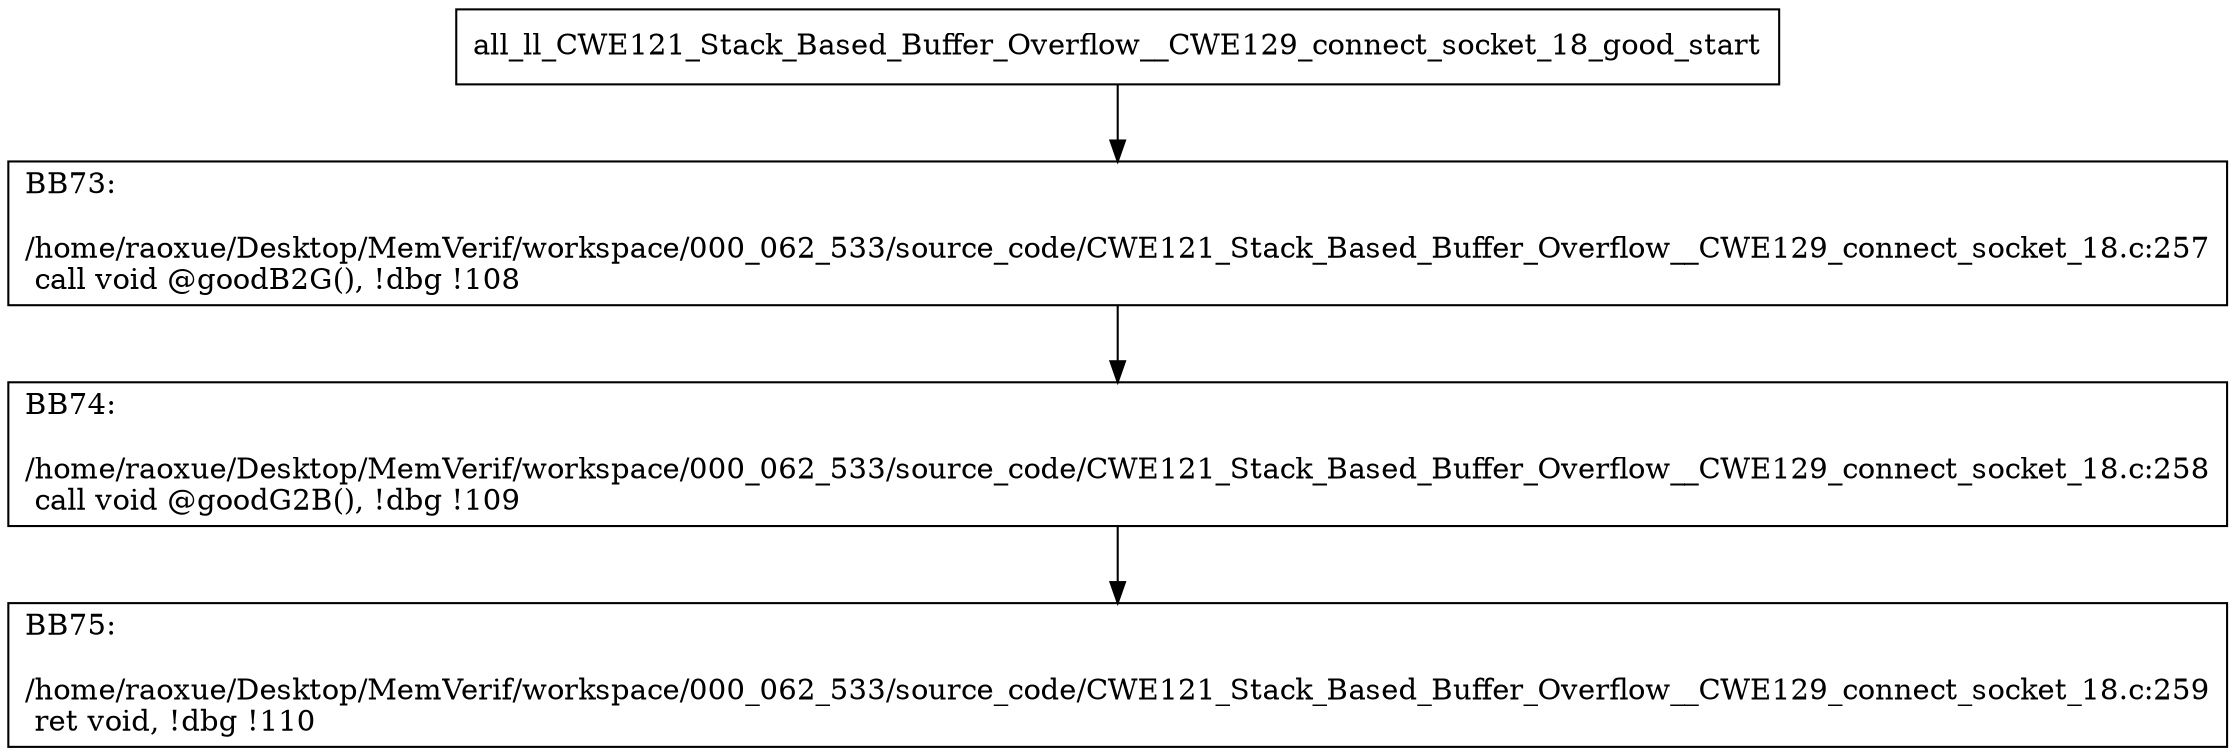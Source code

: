 digraph "CFG for'all_ll_CWE121_Stack_Based_Buffer_Overflow__CWE129_connect_socket_18_good' function" {
	BBall_ll_CWE121_Stack_Based_Buffer_Overflow__CWE129_connect_socket_18_good_start[shape=record,label="{all_ll_CWE121_Stack_Based_Buffer_Overflow__CWE129_connect_socket_18_good_start}"];
	BBall_ll_CWE121_Stack_Based_Buffer_Overflow__CWE129_connect_socket_18_good_start-> all_ll_CWE121_Stack_Based_Buffer_Overflow__CWE129_connect_socket_18_goodBB73;
	all_ll_CWE121_Stack_Based_Buffer_Overflow__CWE129_connect_socket_18_goodBB73 [shape=record, label="{BB73:\l\l/home/raoxue/Desktop/MemVerif/workspace/000_062_533/source_code/CWE121_Stack_Based_Buffer_Overflow__CWE129_connect_socket_18.c:257\l
  call void @goodB2G(), !dbg !108\l
}"];
	all_ll_CWE121_Stack_Based_Buffer_Overflow__CWE129_connect_socket_18_goodBB73-> all_ll_CWE121_Stack_Based_Buffer_Overflow__CWE129_connect_socket_18_goodBB74;
	all_ll_CWE121_Stack_Based_Buffer_Overflow__CWE129_connect_socket_18_goodBB74 [shape=record, label="{BB74:\l\l/home/raoxue/Desktop/MemVerif/workspace/000_062_533/source_code/CWE121_Stack_Based_Buffer_Overflow__CWE129_connect_socket_18.c:258\l
  call void @goodG2B(), !dbg !109\l
}"];
	all_ll_CWE121_Stack_Based_Buffer_Overflow__CWE129_connect_socket_18_goodBB74-> all_ll_CWE121_Stack_Based_Buffer_Overflow__CWE129_connect_socket_18_goodBB75;
	all_ll_CWE121_Stack_Based_Buffer_Overflow__CWE129_connect_socket_18_goodBB75 [shape=record, label="{BB75:\l\l/home/raoxue/Desktop/MemVerif/workspace/000_062_533/source_code/CWE121_Stack_Based_Buffer_Overflow__CWE129_connect_socket_18.c:259\l
  ret void, !dbg !110\l
}"];
}
